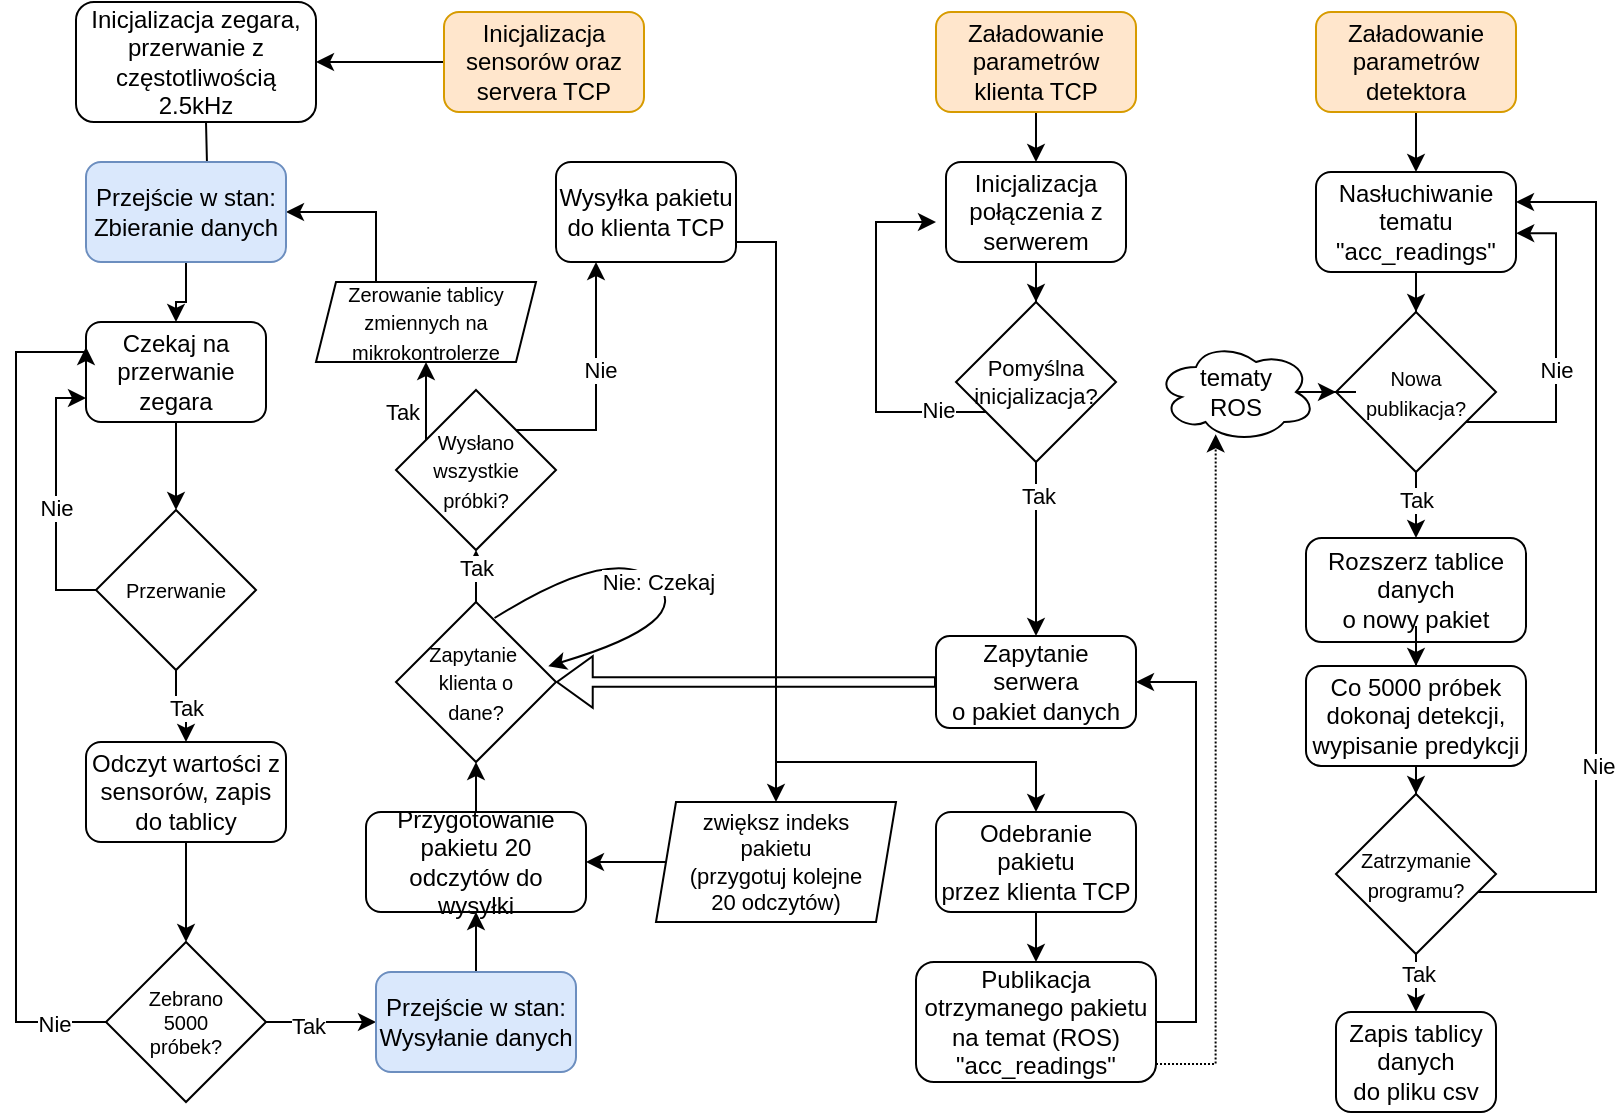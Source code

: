 <mxfile version="22.1.16" type="github">
  <diagram name="Page-1" id="szuRNDVLsLvM3TpF7tbm">
    <mxGraphModel dx="1195" dy="685" grid="1" gridSize="10" guides="1" tooltips="1" connect="1" arrows="1" fold="1" page="1" pageScale="1" pageWidth="827" pageHeight="1169" math="0" shadow="0">
      <root>
        <mxCell id="0" />
        <mxCell id="1" parent="0" />
        <mxCell id="pE1P7HuGi9HatpFTLg0J-5" value="" style="edgeStyle=orthogonalEdgeStyle;rounded=0;orthogonalLoop=1;jettySize=auto;html=1;" edge="1" parent="1" source="pE1P7HuGi9HatpFTLg0J-1" target="pE1P7HuGi9HatpFTLg0J-4">
          <mxGeometry relative="1" as="geometry" />
        </mxCell>
        <mxCell id="pE1P7HuGi9HatpFTLg0J-1" value="Inicjalizacja&lt;br&gt;&lt;div&gt;sensorów oraz&lt;/div&gt;&lt;div&gt;servera TCP&lt;br&gt;&lt;/div&gt;" style="rounded=1;whiteSpace=wrap;html=1;fillColor=#ffe6cc;strokeColor=#d79b00;" vertex="1" parent="1">
          <mxGeometry x="314" y="165" width="100" height="50" as="geometry" />
        </mxCell>
        <mxCell id="pE1P7HuGi9HatpFTLg0J-65" style="edgeStyle=orthogonalEdgeStyle;rounded=0;orthogonalLoop=1;jettySize=auto;html=1;entryX=0.5;entryY=0;entryDx=0;entryDy=0;" edge="1" parent="1" source="pE1P7HuGi9HatpFTLg0J-2" target="pE1P7HuGi9HatpFTLg0J-35">
          <mxGeometry relative="1" as="geometry" />
        </mxCell>
        <mxCell id="pE1P7HuGi9HatpFTLg0J-2" value="Załadowanie&lt;br&gt;parametrów klienta TCP" style="rounded=1;whiteSpace=wrap;html=1;fillColor=#ffe6cc;strokeColor=#d79b00;" vertex="1" parent="1">
          <mxGeometry x="560" y="165" width="100" height="50" as="geometry" />
        </mxCell>
        <mxCell id="pE1P7HuGi9HatpFTLg0J-84" style="edgeStyle=orthogonalEdgeStyle;rounded=0;orthogonalLoop=1;jettySize=auto;html=1;entryX=0.5;entryY=0;entryDx=0;entryDy=0;" edge="1" parent="1" source="pE1P7HuGi9HatpFTLg0J-3" target="pE1P7HuGi9HatpFTLg0J-67">
          <mxGeometry relative="1" as="geometry" />
        </mxCell>
        <mxCell id="pE1P7HuGi9HatpFTLg0J-3" value="Załadowanie parametrów&lt;br&gt;detektora" style="rounded=1;whiteSpace=wrap;html=1;fillColor=#ffe6cc;strokeColor=#d79b00;" vertex="1" parent="1">
          <mxGeometry x="750" y="165" width="100" height="50" as="geometry" />
        </mxCell>
        <mxCell id="pE1P7HuGi9HatpFTLg0J-9" value="" style="edgeStyle=orthogonalEdgeStyle;rounded=0;orthogonalLoop=1;jettySize=auto;html=1;" edge="1" parent="1" source="pE1P7HuGi9HatpFTLg0J-57" target="pE1P7HuGi9HatpFTLg0J-8">
          <mxGeometry relative="1" as="geometry" />
        </mxCell>
        <mxCell id="pE1P7HuGi9HatpFTLg0J-4" value="&lt;div&gt;Inicjalizacja zegara,&lt;/div&gt;&lt;div&gt;przerwanie z&lt;/div&gt;&lt;div&gt;częstotliwością 2.5kHz&lt;br&gt;&lt;/div&gt;" style="rounded=1;whiteSpace=wrap;html=1;" vertex="1" parent="1">
          <mxGeometry x="130" y="160" width="120" height="60" as="geometry" />
        </mxCell>
        <mxCell id="pE1P7HuGi9HatpFTLg0J-11" value="" style="edgeStyle=orthogonalEdgeStyle;rounded=0;orthogonalLoop=1;jettySize=auto;html=1;" edge="1" parent="1" source="pE1P7HuGi9HatpFTLg0J-8" target="pE1P7HuGi9HatpFTLg0J-10">
          <mxGeometry relative="1" as="geometry" />
        </mxCell>
        <mxCell id="pE1P7HuGi9HatpFTLg0J-8" value="Czekaj na przerwanie&lt;br&gt;zegara" style="rounded=1;whiteSpace=wrap;html=1;" vertex="1" parent="1">
          <mxGeometry x="135" y="320" width="90" height="50" as="geometry" />
        </mxCell>
        <mxCell id="pE1P7HuGi9HatpFTLg0J-12" style="edgeStyle=orthogonalEdgeStyle;rounded=0;orthogonalLoop=1;jettySize=auto;html=1;entryX=0;entryY=0.75;entryDx=0;entryDy=0;exitX=0;exitY=0.5;exitDx=0;exitDy=0;" edge="1" parent="1" source="pE1P7HuGi9HatpFTLg0J-10" target="pE1P7HuGi9HatpFTLg0J-8">
          <mxGeometry relative="1" as="geometry">
            <Array as="points">
              <mxPoint x="120" y="454" />
              <mxPoint x="120" y="358" />
              <mxPoint x="135" y="358" />
            </Array>
          </mxGeometry>
        </mxCell>
        <mxCell id="pE1P7HuGi9HatpFTLg0J-13" value="Nie" style="edgeLabel;html=1;align=center;verticalAlign=middle;resizable=0;points=[];" vertex="1" connectable="0" parent="pE1P7HuGi9HatpFTLg0J-12">
          <mxGeometry x="-0.071" relative="1" as="geometry">
            <mxPoint as="offset" />
          </mxGeometry>
        </mxCell>
        <mxCell id="pE1P7HuGi9HatpFTLg0J-15" value="" style="edgeStyle=orthogonalEdgeStyle;rounded=0;orthogonalLoop=1;jettySize=auto;html=1;" edge="1" parent="1" source="pE1P7HuGi9HatpFTLg0J-10" target="pE1P7HuGi9HatpFTLg0J-14">
          <mxGeometry relative="1" as="geometry" />
        </mxCell>
        <mxCell id="pE1P7HuGi9HatpFTLg0J-18" value="Tak" style="edgeLabel;html=1;align=center;verticalAlign=middle;resizable=0;points=[];" vertex="1" connectable="0" parent="pE1P7HuGi9HatpFTLg0J-15">
          <mxGeometry x="0.691" y="2" relative="1" as="geometry">
            <mxPoint x="-2" y="-11" as="offset" />
          </mxGeometry>
        </mxCell>
        <mxCell id="pE1P7HuGi9HatpFTLg0J-10" value="&lt;font style=&quot;font-size: 10px;&quot;&gt;Przerwanie&lt;/font&gt;" style="rhombus;whiteSpace=wrap;html=1;" vertex="1" parent="1">
          <mxGeometry x="140" y="414" width="80" height="80" as="geometry" />
        </mxCell>
        <mxCell id="pE1P7HuGi9HatpFTLg0J-17" value="" style="edgeStyle=orthogonalEdgeStyle;rounded=0;orthogonalLoop=1;jettySize=auto;html=1;" edge="1" parent="1" source="pE1P7HuGi9HatpFTLg0J-14" target="pE1P7HuGi9HatpFTLg0J-16">
          <mxGeometry relative="1" as="geometry" />
        </mxCell>
        <mxCell id="pE1P7HuGi9HatpFTLg0J-14" value="&lt;div&gt;Odczyt wartości z &lt;br&gt;&lt;/div&gt;&lt;div&gt;sensorów, zapis do tablicy&lt;br&gt;&lt;/div&gt;" style="rounded=1;whiteSpace=wrap;html=1;" vertex="1" parent="1">
          <mxGeometry x="135" y="530" width="100" height="50" as="geometry" />
        </mxCell>
        <mxCell id="pE1P7HuGi9HatpFTLg0J-19" style="edgeStyle=orthogonalEdgeStyle;rounded=0;orthogonalLoop=1;jettySize=auto;html=1;entryX=0;entryY=0.25;entryDx=0;entryDy=0;" edge="1" parent="1" source="pE1P7HuGi9HatpFTLg0J-16" target="pE1P7HuGi9HatpFTLg0J-8">
          <mxGeometry relative="1" as="geometry">
            <Array as="points">
              <mxPoint x="100" y="670" />
              <mxPoint x="100" y="335" />
              <mxPoint x="135" y="335" />
            </Array>
          </mxGeometry>
        </mxCell>
        <mxCell id="pE1P7HuGi9HatpFTLg0J-20" value="Nie" style="edgeLabel;html=1;align=center;verticalAlign=middle;resizable=0;points=[];" vertex="1" connectable="0" parent="pE1P7HuGi9HatpFTLg0J-19">
          <mxGeometry x="-0.875" y="1" relative="1" as="geometry">
            <mxPoint as="offset" />
          </mxGeometry>
        </mxCell>
        <mxCell id="pE1P7HuGi9HatpFTLg0J-22" value="" style="edgeStyle=orthogonalEdgeStyle;rounded=0;orthogonalLoop=1;jettySize=auto;html=1;" edge="1" parent="1" source="pE1P7HuGi9HatpFTLg0J-16" target="pE1P7HuGi9HatpFTLg0J-21">
          <mxGeometry relative="1" as="geometry" />
        </mxCell>
        <mxCell id="pE1P7HuGi9HatpFTLg0J-23" value="Tak" style="edgeLabel;html=1;align=center;verticalAlign=middle;resizable=0;points=[];" vertex="1" connectable="0" parent="pE1P7HuGi9HatpFTLg0J-22">
          <mxGeometry x="-0.257" y="-2" relative="1" as="geometry">
            <mxPoint as="offset" />
          </mxGeometry>
        </mxCell>
        <mxCell id="pE1P7HuGi9HatpFTLg0J-16" value="&lt;div style=&quot;font-size: 10px;&quot;&gt;&lt;font style=&quot;font-size: 10px;&quot;&gt;Zebrano&lt;/font&gt;&lt;/div&gt;&lt;div style=&quot;font-size: 10px;&quot;&gt;&lt;font style=&quot;font-size: 10px;&quot;&gt;5000&lt;/font&gt;&lt;/div&gt;&lt;div style=&quot;font-size: 10px;&quot;&gt;&lt;font style=&quot;font-size: 10px;&quot;&gt;próbek?&lt;font style=&quot;font-size: 10px;&quot;&gt;&lt;br&gt;&lt;/font&gt;&lt;/font&gt;&lt;/div&gt;" style="rhombus;whiteSpace=wrap;html=1;" vertex="1" parent="1">
          <mxGeometry x="145" y="630" width="80" height="80" as="geometry" />
        </mxCell>
        <mxCell id="pE1P7HuGi9HatpFTLg0J-25" value="" style="edgeStyle=orthogonalEdgeStyle;rounded=0;orthogonalLoop=1;jettySize=auto;html=1;" edge="1" parent="1" source="pE1P7HuGi9HatpFTLg0J-21" target="pE1P7HuGi9HatpFTLg0J-24">
          <mxGeometry relative="1" as="geometry" />
        </mxCell>
        <mxCell id="pE1P7HuGi9HatpFTLg0J-21" value="&lt;div&gt;Przejście w stan:&lt;/div&gt;&lt;div&gt;Wysyłanie danych&lt;br&gt;&lt;/div&gt;" style="rounded=1;whiteSpace=wrap;html=1;fillColor=#dae8fc;strokeColor=#6c8ebf;" vertex="1" parent="1">
          <mxGeometry x="280" y="645" width="100" height="50" as="geometry" />
        </mxCell>
        <mxCell id="pE1P7HuGi9HatpFTLg0J-30" value="" style="edgeStyle=orthogonalEdgeStyle;rounded=0;orthogonalLoop=1;jettySize=auto;html=1;" edge="1" parent="1" source="pE1P7HuGi9HatpFTLg0J-24" target="pE1P7HuGi9HatpFTLg0J-29">
          <mxGeometry relative="1" as="geometry" />
        </mxCell>
        <mxCell id="pE1P7HuGi9HatpFTLg0J-24" value="Przygotowanie pakietu 20 odczytów do wysyłki" style="rounded=1;whiteSpace=wrap;html=1;" vertex="1" parent="1">
          <mxGeometry x="275" y="565" width="110" height="50" as="geometry" />
        </mxCell>
        <mxCell id="pE1P7HuGi9HatpFTLg0J-34" value="" style="edgeStyle=orthogonalEdgeStyle;rounded=0;orthogonalLoop=1;jettySize=auto;html=1;exitX=1;exitY=0;exitDx=0;exitDy=0;" edge="1" parent="1" source="pE1P7HuGi9HatpFTLg0J-53" target="pE1P7HuGi9HatpFTLg0J-33">
          <mxGeometry relative="1" as="geometry">
            <Array as="points">
              <mxPoint x="390" y="374" />
            </Array>
          </mxGeometry>
        </mxCell>
        <mxCell id="pE1P7HuGi9HatpFTLg0J-42" value="Nie" style="edgeLabel;html=1;align=center;verticalAlign=middle;resizable=0;points=[];" vertex="1" connectable="0" parent="pE1P7HuGi9HatpFTLg0J-34">
          <mxGeometry x="0.133" y="-2" relative="1" as="geometry">
            <mxPoint as="offset" />
          </mxGeometry>
        </mxCell>
        <mxCell id="pE1P7HuGi9HatpFTLg0J-29" value="&lt;div&gt;&lt;font style=&quot;font-size: 10px;&quot;&gt;Zapytanie&amp;nbsp;&lt;/font&gt;&lt;/div&gt;&lt;div&gt;&lt;font style=&quot;font-size: 10px;&quot;&gt;klienta o &lt;/font&gt;&lt;/div&gt;&lt;font style=&quot;font-size: 10px;&quot;&gt;dane?&lt;br&gt;&lt;/font&gt;" style="rhombus;whiteSpace=wrap;html=1;" vertex="1" parent="1">
          <mxGeometry x="290" y="460" width="80" height="80" as="geometry" />
        </mxCell>
        <mxCell id="pE1P7HuGi9HatpFTLg0J-31" value="" style="curved=1;endArrow=classic;html=1;rounded=0;exitX=0.616;exitY=0.1;exitDx=0;exitDy=0;entryX=0.952;entryY=0.401;entryDx=0;entryDy=0;entryPerimeter=0;exitPerimeter=0;" edge="1" parent="1" source="pE1P7HuGi9HatpFTLg0J-29" target="pE1P7HuGi9HatpFTLg0J-29">
          <mxGeometry width="50" height="50" relative="1" as="geometry">
            <mxPoint x="400" y="440" as="sourcePoint" />
            <mxPoint x="450" y="390" as="targetPoint" />
            <Array as="points">
              <mxPoint x="400" y="430" />
              <mxPoint x="440" y="470" />
            </Array>
          </mxGeometry>
        </mxCell>
        <mxCell id="pE1P7HuGi9HatpFTLg0J-32" value="Nie: Czekaj" style="edgeLabel;html=1;align=center;verticalAlign=middle;resizable=0;points=[];" vertex="1" connectable="0" parent="pE1P7HuGi9HatpFTLg0J-31">
          <mxGeometry x="-0.026" y="1" relative="1" as="geometry">
            <mxPoint as="offset" />
          </mxGeometry>
        </mxCell>
        <mxCell id="pE1P7HuGi9HatpFTLg0J-46" style="edgeStyle=orthogonalEdgeStyle;rounded=0;orthogonalLoop=1;jettySize=auto;html=1;entryX=0.5;entryY=0;entryDx=0;entryDy=0;" edge="1" parent="1" source="pE1P7HuGi9HatpFTLg0J-33" target="pE1P7HuGi9HatpFTLg0J-45">
          <mxGeometry relative="1" as="geometry">
            <Array as="points">
              <mxPoint x="480" y="280" />
              <mxPoint x="480" y="540" />
              <mxPoint x="610" y="540" />
            </Array>
          </mxGeometry>
        </mxCell>
        <mxCell id="pE1P7HuGi9HatpFTLg0J-48" style="edgeStyle=orthogonalEdgeStyle;rounded=0;orthogonalLoop=1;jettySize=auto;html=1;exitX=1;exitY=0.5;exitDx=0;exitDy=0;entryX=0.5;entryY=0;entryDx=0;entryDy=0;" edge="1" parent="1" source="pE1P7HuGi9HatpFTLg0J-33" target="pE1P7HuGi9HatpFTLg0J-47">
          <mxGeometry relative="1" as="geometry">
            <Array as="points">
              <mxPoint x="440" y="265" />
              <mxPoint x="440" y="280" />
              <mxPoint x="480" y="280" />
            </Array>
          </mxGeometry>
        </mxCell>
        <mxCell id="pE1P7HuGi9HatpFTLg0J-33" value="&lt;div&gt;Wysyłka pakietu&lt;/div&gt;&lt;div&gt;do klienta TCP&lt;/div&gt;" style="rounded=1;whiteSpace=wrap;html=1;" vertex="1" parent="1">
          <mxGeometry x="370" y="240" width="90" height="50" as="geometry" />
        </mxCell>
        <mxCell id="pE1P7HuGi9HatpFTLg0J-37" value="" style="edgeStyle=orthogonalEdgeStyle;rounded=0;orthogonalLoop=1;jettySize=auto;html=1;" edge="1" parent="1" source="pE1P7HuGi9HatpFTLg0J-35" target="pE1P7HuGi9HatpFTLg0J-36">
          <mxGeometry relative="1" as="geometry" />
        </mxCell>
        <mxCell id="pE1P7HuGi9HatpFTLg0J-35" value="Inicjalizacja połączenia z serwerem" style="rounded=1;whiteSpace=wrap;html=1;" vertex="1" parent="1">
          <mxGeometry x="565" y="240" width="90" height="50" as="geometry" />
        </mxCell>
        <mxCell id="pE1P7HuGi9HatpFTLg0J-38" style="edgeStyle=orthogonalEdgeStyle;rounded=0;orthogonalLoop=1;jettySize=auto;html=1;" edge="1" parent="1" source="pE1P7HuGi9HatpFTLg0J-36">
          <mxGeometry relative="1" as="geometry">
            <mxPoint x="560" y="270" as="targetPoint" />
            <Array as="points">
              <mxPoint x="530" y="365" />
              <mxPoint x="530" y="270" />
            </Array>
          </mxGeometry>
        </mxCell>
        <mxCell id="pE1P7HuGi9HatpFTLg0J-39" value="Nie" style="edgeLabel;html=1;align=center;verticalAlign=middle;resizable=0;points=[];" vertex="1" connectable="0" parent="pE1P7HuGi9HatpFTLg0J-38">
          <mxGeometry x="-0.733" y="-1" relative="1" as="geometry">
            <mxPoint as="offset" />
          </mxGeometry>
        </mxCell>
        <mxCell id="pE1P7HuGi9HatpFTLg0J-43" value="" style="edgeStyle=orthogonalEdgeStyle;rounded=0;orthogonalLoop=1;jettySize=auto;html=1;" edge="1" parent="1" source="pE1P7HuGi9HatpFTLg0J-36" target="pE1P7HuGi9HatpFTLg0J-40">
          <mxGeometry relative="1" as="geometry" />
        </mxCell>
        <mxCell id="pE1P7HuGi9HatpFTLg0J-44" value="Tak" style="edgeLabel;html=1;align=center;verticalAlign=middle;resizable=0;points=[];" vertex="1" connectable="0" parent="pE1P7HuGi9HatpFTLg0J-43">
          <mxGeometry x="-0.608" y="1" relative="1" as="geometry">
            <mxPoint as="offset" />
          </mxGeometry>
        </mxCell>
        <mxCell id="pE1P7HuGi9HatpFTLg0J-36" value="&lt;div style=&quot;font-size: 11px;&quot;&gt;&lt;font style=&quot;font-size: 11px;&quot;&gt;Pomyślna&lt;/font&gt;&lt;/div&gt;&lt;div style=&quot;font-size: 11px;&quot;&gt;&lt;font style=&quot;font-size: 11px;&quot;&gt;inicjalizacja?&lt;font style=&quot;font-size: 11px;&quot;&gt;&lt;br&gt;&lt;/font&gt;&lt;/font&gt;&lt;/div&gt;" style="rhombus;whiteSpace=wrap;html=1;" vertex="1" parent="1">
          <mxGeometry x="570" y="310" width="80" height="80" as="geometry" />
        </mxCell>
        <mxCell id="pE1P7HuGi9HatpFTLg0J-41" value="" style="edgeStyle=orthogonalEdgeStyle;rounded=0;orthogonalLoop=1;jettySize=auto;html=1;shape=flexArrow;width=4.828;endSize=5.621;" edge="1" parent="1" source="pE1P7HuGi9HatpFTLg0J-40" target="pE1P7HuGi9HatpFTLg0J-29">
          <mxGeometry relative="1" as="geometry" />
        </mxCell>
        <mxCell id="pE1P7HuGi9HatpFTLg0J-40" value="&lt;div&gt;Zapytanie serwera&lt;/div&gt;&lt;div&gt;o pakiet danych&lt;br&gt;&lt;/div&gt;" style="rounded=1;whiteSpace=wrap;html=1;" vertex="1" parent="1">
          <mxGeometry x="560" y="477" width="100" height="46" as="geometry" />
        </mxCell>
        <mxCell id="pE1P7HuGi9HatpFTLg0J-51" value="" style="edgeStyle=orthogonalEdgeStyle;rounded=0;orthogonalLoop=1;jettySize=auto;html=1;" edge="1" parent="1" source="pE1P7HuGi9HatpFTLg0J-45" target="pE1P7HuGi9HatpFTLg0J-50">
          <mxGeometry relative="1" as="geometry" />
        </mxCell>
        <mxCell id="pE1P7HuGi9HatpFTLg0J-45" value="Odebranie pakietu&lt;br&gt;przez klienta TCP" style="rounded=1;whiteSpace=wrap;html=1;" vertex="1" parent="1">
          <mxGeometry x="560" y="565" width="100" height="50" as="geometry" />
        </mxCell>
        <mxCell id="pE1P7HuGi9HatpFTLg0J-49" value="" style="edgeStyle=orthogonalEdgeStyle;rounded=0;orthogonalLoop=1;jettySize=auto;html=1;" edge="1" parent="1" source="pE1P7HuGi9HatpFTLg0J-47" target="pE1P7HuGi9HatpFTLg0J-24">
          <mxGeometry relative="1" as="geometry" />
        </mxCell>
        <mxCell id="pE1P7HuGi9HatpFTLg0J-47" value="&lt;div style=&quot;font-size: 11px;&quot;&gt;&lt;font style=&quot;font-size: 11px;&quot;&gt;zwiększ indeks&lt;/font&gt;&lt;/div&gt;&lt;div style=&quot;font-size: 11px;&quot;&gt;&lt;font style=&quot;font-size: 11px;&quot;&gt;pakietu&lt;br&gt;(przygotuj kolejne&lt;/font&gt;&lt;/div&gt;&lt;div style=&quot;font-size: 11px;&quot;&gt;&lt;font style=&quot;font-size: 11px;&quot;&gt;20 odczytów)&lt;font style=&quot;font-size: 11px;&quot;&gt;&lt;br&gt;&lt;/font&gt;&lt;/font&gt;&lt;/div&gt;" style="shape=parallelogram;perimeter=parallelogramPerimeter;whiteSpace=wrap;html=1;fixedSize=1;size=10.0;" vertex="1" parent="1">
          <mxGeometry x="420" y="560" width="120" height="60" as="geometry" />
        </mxCell>
        <mxCell id="pE1P7HuGi9HatpFTLg0J-52" style="edgeStyle=orthogonalEdgeStyle;rounded=0;orthogonalLoop=1;jettySize=auto;html=1;entryX=1;entryY=0.5;entryDx=0;entryDy=0;" edge="1" parent="1" source="pE1P7HuGi9HatpFTLg0J-50" target="pE1P7HuGi9HatpFTLg0J-40">
          <mxGeometry relative="1" as="geometry">
            <Array as="points">
              <mxPoint x="690" y="670" />
              <mxPoint x="690" y="500" />
            </Array>
          </mxGeometry>
        </mxCell>
        <mxCell id="pE1P7HuGi9HatpFTLg0J-50" value="&lt;div&gt;Publikacja otrzymanego pakietu&lt;/div&gt;&lt;div&gt;na temat (ROS) &quot;acc_readings&quot;&lt;br&gt;&lt;/div&gt;" style="rounded=1;whiteSpace=wrap;html=1;" vertex="1" parent="1">
          <mxGeometry x="550" y="640" width="120" height="60" as="geometry" />
        </mxCell>
        <mxCell id="pE1P7HuGi9HatpFTLg0J-54" value="" style="edgeStyle=orthogonalEdgeStyle;rounded=0;orthogonalLoop=1;jettySize=auto;html=1;" edge="1" parent="1" source="pE1P7HuGi9HatpFTLg0J-29" target="pE1P7HuGi9HatpFTLg0J-53">
          <mxGeometry relative="1" as="geometry">
            <mxPoint x="380" y="414" as="sourcePoint" />
            <mxPoint x="380" y="300" as="targetPoint" />
          </mxGeometry>
        </mxCell>
        <mxCell id="pE1P7HuGi9HatpFTLg0J-56" value="Tak" style="edgeLabel;html=1;align=center;verticalAlign=middle;resizable=0;points=[];" vertex="1" connectable="0" parent="pE1P7HuGi9HatpFTLg0J-54">
          <mxGeometry x="-0.354" relative="1" as="geometry">
            <mxPoint as="offset" />
          </mxGeometry>
        </mxCell>
        <mxCell id="pE1P7HuGi9HatpFTLg0J-59" style="edgeStyle=orthogonalEdgeStyle;rounded=0;orthogonalLoop=1;jettySize=auto;html=1;entryX=1;entryY=0.5;entryDx=0;entryDy=0;exitX=0.5;exitY=0;exitDx=0;exitDy=0;" edge="1" parent="1" source="pE1P7HuGi9HatpFTLg0J-63" target="pE1P7HuGi9HatpFTLg0J-57">
          <mxGeometry relative="1" as="geometry">
            <Array as="points">
              <mxPoint x="280" y="300" />
              <mxPoint x="280" y="265" />
            </Array>
          </mxGeometry>
        </mxCell>
        <mxCell id="pE1P7HuGi9HatpFTLg0J-53" value="&lt;font style=&quot;font-size: 10px;&quot;&gt;Wysłano&lt;br&gt;wszystkie&lt;br&gt;próbki?&lt;/font&gt;" style="rhombus;whiteSpace=wrap;html=1;" vertex="1" parent="1">
          <mxGeometry x="290" y="354" width="80" height="80" as="geometry" />
        </mxCell>
        <mxCell id="pE1P7HuGi9HatpFTLg0J-58" value="" style="edgeStyle=orthogonalEdgeStyle;rounded=0;orthogonalLoop=1;jettySize=auto;html=1;" edge="1" parent="1" target="pE1P7HuGi9HatpFTLg0J-57">
          <mxGeometry relative="1" as="geometry">
            <mxPoint x="195" y="220" as="sourcePoint" />
            <mxPoint x="195" y="320" as="targetPoint" />
          </mxGeometry>
        </mxCell>
        <mxCell id="pE1P7HuGi9HatpFTLg0J-57" value="&lt;div&gt;Przejście w stan:&lt;/div&gt;&lt;div&gt;Zbieranie danych&lt;br&gt;&lt;/div&gt;" style="rounded=1;whiteSpace=wrap;html=1;fillColor=#dae8fc;strokeColor=#6c8ebf;" vertex="1" parent="1">
          <mxGeometry x="135" y="240" width="100" height="50" as="geometry" />
        </mxCell>
        <mxCell id="pE1P7HuGi9HatpFTLg0J-61" value="" style="edgeStyle=orthogonalEdgeStyle;rounded=0;orthogonalLoop=1;jettySize=auto;html=1;entryX=0.5;entryY=1;entryDx=0;entryDy=0;" edge="1" parent="1" source="pE1P7HuGi9HatpFTLg0J-53" target="pE1P7HuGi9HatpFTLg0J-63">
          <mxGeometry relative="1" as="geometry">
            <mxPoint x="340" y="374" as="sourcePoint" />
            <mxPoint x="290" y="390" as="targetPoint" />
            <Array as="points">
              <mxPoint x="305" y="370" />
            </Array>
          </mxGeometry>
        </mxCell>
        <mxCell id="pE1P7HuGi9HatpFTLg0J-62" value="Tak" style="edgeLabel;html=1;align=center;verticalAlign=middle;resizable=0;points=[];" vertex="1" connectable="0" parent="pE1P7HuGi9HatpFTLg0J-61">
          <mxGeometry x="-0.67" y="-2" relative="1" as="geometry">
            <mxPoint x="-14" y="-8" as="offset" />
          </mxGeometry>
        </mxCell>
        <mxCell id="pE1P7HuGi9HatpFTLg0J-63" value="&lt;font style=&quot;font-size: 10px;&quot;&gt;Zerowanie tablicy zmiennych na mikrokontrolerze&lt;br&gt;&lt;/font&gt;" style="shape=parallelogram;perimeter=parallelogramPerimeter;whiteSpace=wrap;html=1;fixedSize=1;size=10;" vertex="1" parent="1">
          <mxGeometry x="250" y="300" width="110" height="40" as="geometry" />
        </mxCell>
        <mxCell id="pE1P7HuGi9HatpFTLg0J-74" value="" style="edgeStyle=orthogonalEdgeStyle;rounded=0;orthogonalLoop=1;jettySize=auto;html=1;" edge="1" parent="1" source="pE1P7HuGi9HatpFTLg0J-67" target="pE1P7HuGi9HatpFTLg0J-70">
          <mxGeometry relative="1" as="geometry" />
        </mxCell>
        <mxCell id="pE1P7HuGi9HatpFTLg0J-67" value="&lt;div&gt;Nasłuchiwanie&lt;br&gt;&lt;/div&gt;&lt;div&gt;tematu&lt;br&gt;&quot;acc_readings&quot;&lt;br&gt;&lt;/div&gt;" style="rounded=1;whiteSpace=wrap;html=1;" vertex="1" parent="1">
          <mxGeometry x="750" y="245" width="100" height="50" as="geometry" />
        </mxCell>
        <mxCell id="pE1P7HuGi9HatpFTLg0J-75" style="edgeStyle=orthogonalEdgeStyle;rounded=0;orthogonalLoop=1;jettySize=auto;html=1;entryX=1.001;entryY=0.612;entryDx=0;entryDy=0;entryPerimeter=0;" edge="1" parent="1" source="pE1P7HuGi9HatpFTLg0J-70" target="pE1P7HuGi9HatpFTLg0J-67">
          <mxGeometry relative="1" as="geometry">
            <Array as="points">
              <mxPoint x="870" y="370" />
              <mxPoint x="870" y="276" />
            </Array>
          </mxGeometry>
        </mxCell>
        <mxCell id="pE1P7HuGi9HatpFTLg0J-76" value="Nie" style="edgeLabel;html=1;align=center;verticalAlign=middle;resizable=0;points=[];" vertex="1" connectable="0" parent="pE1P7HuGi9HatpFTLg0J-75">
          <mxGeometry x="-0.107" relative="1" as="geometry">
            <mxPoint as="offset" />
          </mxGeometry>
        </mxCell>
        <mxCell id="pE1P7HuGi9HatpFTLg0J-78" value="" style="edgeStyle=orthogonalEdgeStyle;rounded=0;orthogonalLoop=1;jettySize=auto;html=1;" edge="1" parent="1" source="pE1P7HuGi9HatpFTLg0J-70" target="pE1P7HuGi9HatpFTLg0J-77">
          <mxGeometry relative="1" as="geometry" />
        </mxCell>
        <mxCell id="pE1P7HuGi9HatpFTLg0J-86" value="Tak" style="edgeLabel;html=1;align=center;verticalAlign=middle;resizable=0;points=[];" vertex="1" connectable="0" parent="pE1P7HuGi9HatpFTLg0J-78">
          <mxGeometry x="0.65" relative="1" as="geometry">
            <mxPoint y="-11" as="offset" />
          </mxGeometry>
        </mxCell>
        <mxCell id="pE1P7HuGi9HatpFTLg0J-70" value="&lt;font style=&quot;font-size: 10px;&quot;&gt;Nowa publikacja?&lt;/font&gt;" style="rhombus;whiteSpace=wrap;html=1;" vertex="1" parent="1">
          <mxGeometry x="760" y="315" width="80" height="80" as="geometry" />
        </mxCell>
        <mxCell id="pE1P7HuGi9HatpFTLg0J-73" value="" style="edgeStyle=orthogonalEdgeStyle;rounded=0;orthogonalLoop=1;jettySize=auto;html=1;dashed=1;dashPattern=1 1;" edge="1" parent="1" source="pE1P7HuGi9HatpFTLg0J-71" target="pE1P7HuGi9HatpFTLg0J-70">
          <mxGeometry relative="1" as="geometry" />
        </mxCell>
        <mxCell id="pE1P7HuGi9HatpFTLg0J-71" value="tematy&lt;br&gt;ROS" style="ellipse;shape=cloud;whiteSpace=wrap;html=1;" vertex="1" parent="1">
          <mxGeometry x="670" y="330" width="80" height="50" as="geometry" />
        </mxCell>
        <mxCell id="pE1P7HuGi9HatpFTLg0J-72" style="edgeStyle=orthogonalEdgeStyle;rounded=0;orthogonalLoop=1;jettySize=auto;html=1;exitX=1;exitY=0.75;exitDx=0;exitDy=0;dashed=1;dashPattern=1 1;entryX=0.373;entryY=0.923;entryDx=0;entryDy=0;entryPerimeter=0;" edge="1" parent="1" target="pE1P7HuGi9HatpFTLg0J-71">
          <mxGeometry relative="1" as="geometry">
            <mxPoint x="670" y="691" as="sourcePoint" />
            <mxPoint x="700" y="389" as="targetPoint" />
            <Array as="points">
              <mxPoint x="700" y="691" />
            </Array>
          </mxGeometry>
        </mxCell>
        <mxCell id="pE1P7HuGi9HatpFTLg0J-80" value="" style="edgeStyle=orthogonalEdgeStyle;rounded=0;orthogonalLoop=1;jettySize=auto;html=1;entryX=0.5;entryY=0;entryDx=0;entryDy=0;" edge="1" parent="1" source="pE1P7HuGi9HatpFTLg0J-91" target="pE1P7HuGi9HatpFTLg0J-82">
          <mxGeometry relative="1" as="geometry">
            <mxPoint x="810" y="515" as="targetPoint" />
          </mxGeometry>
        </mxCell>
        <mxCell id="pE1P7HuGi9HatpFTLg0J-77" value="&lt;div&gt;Rozszerz tablice danych&lt;br&gt;&lt;/div&gt;&lt;div&gt;o nowy pakiet&lt;br&gt;&lt;/div&gt;" style="rounded=1;whiteSpace=wrap;html=1;" vertex="1" parent="1">
          <mxGeometry x="745" y="428" width="110" height="52" as="geometry" />
        </mxCell>
        <mxCell id="pE1P7HuGi9HatpFTLg0J-81" value="&lt;div&gt;Zapis tablicy danych&lt;/div&gt;&lt;div&gt;do pliku csv&lt;br&gt;&lt;/div&gt;" style="rounded=1;whiteSpace=wrap;html=1;" vertex="1" parent="1">
          <mxGeometry x="760" y="665" width="80" height="50" as="geometry" />
        </mxCell>
        <mxCell id="pE1P7HuGi9HatpFTLg0J-85" style="edgeStyle=orthogonalEdgeStyle;rounded=0;orthogonalLoop=1;jettySize=auto;html=1;" edge="1" parent="1" source="pE1P7HuGi9HatpFTLg0J-82">
          <mxGeometry relative="1" as="geometry">
            <mxPoint x="850" y="260" as="targetPoint" />
            <Array as="points">
              <mxPoint x="890" y="605" />
              <mxPoint x="890" y="260" />
            </Array>
          </mxGeometry>
        </mxCell>
        <mxCell id="pE1P7HuGi9HatpFTLg0J-88" value="Nie" style="edgeLabel;html=1;align=center;verticalAlign=middle;resizable=0;points=[];" vertex="1" connectable="0" parent="pE1P7HuGi9HatpFTLg0J-85">
          <mxGeometry x="-0.899" y="1" relative="1" as="geometry">
            <mxPoint x="37" y="-62" as="offset" />
          </mxGeometry>
        </mxCell>
        <mxCell id="pE1P7HuGi9HatpFTLg0J-94" value="" style="edgeStyle=orthogonalEdgeStyle;rounded=0;orthogonalLoop=1;jettySize=auto;html=1;" edge="1" parent="1" source="pE1P7HuGi9HatpFTLg0J-82" target="pE1P7HuGi9HatpFTLg0J-81">
          <mxGeometry relative="1" as="geometry" />
        </mxCell>
        <mxCell id="pE1P7HuGi9HatpFTLg0J-95" value="Tak" style="edgeLabel;html=1;align=center;verticalAlign=middle;resizable=0;points=[];" vertex="1" connectable="0" parent="pE1P7HuGi9HatpFTLg0J-94">
          <mxGeometry x="0.185" y="-1" relative="1" as="geometry">
            <mxPoint as="offset" />
          </mxGeometry>
        </mxCell>
        <mxCell id="pE1P7HuGi9HatpFTLg0J-82" value="&lt;font style=&quot;font-size: 10px;&quot;&gt;Zatrzymanie&lt;br&gt;programu?&lt;/font&gt;" style="rhombus;whiteSpace=wrap;html=1;" vertex="1" parent="1">
          <mxGeometry x="760" y="556" width="80" height="80" as="geometry" />
        </mxCell>
        <mxCell id="pE1P7HuGi9HatpFTLg0J-90" value="" style="edgeStyle=orthogonalEdgeStyle;rounded=0;orthogonalLoop=1;jettySize=auto;html=1;entryX=0.5;entryY=0;entryDx=0;entryDy=0;" edge="1" parent="1" source="pE1P7HuGi9HatpFTLg0J-77" target="pE1P7HuGi9HatpFTLg0J-91">
          <mxGeometry relative="1" as="geometry">
            <mxPoint x="810" y="499" as="sourcePoint" />
            <mxPoint x="810" y="601" as="targetPoint" />
          </mxGeometry>
        </mxCell>
        <mxCell id="pE1P7HuGi9HatpFTLg0J-91" value="Co 5000 próbek&lt;br&gt;&lt;div&gt;dokonaj detekcji,&lt;/div&gt;&lt;div&gt;wypisanie predykcji&lt;br&gt;&lt;/div&gt;" style="rounded=1;whiteSpace=wrap;html=1;" vertex="1" parent="1">
          <mxGeometry x="745" y="492" width="110" height="50" as="geometry" />
        </mxCell>
      </root>
    </mxGraphModel>
  </diagram>
</mxfile>
